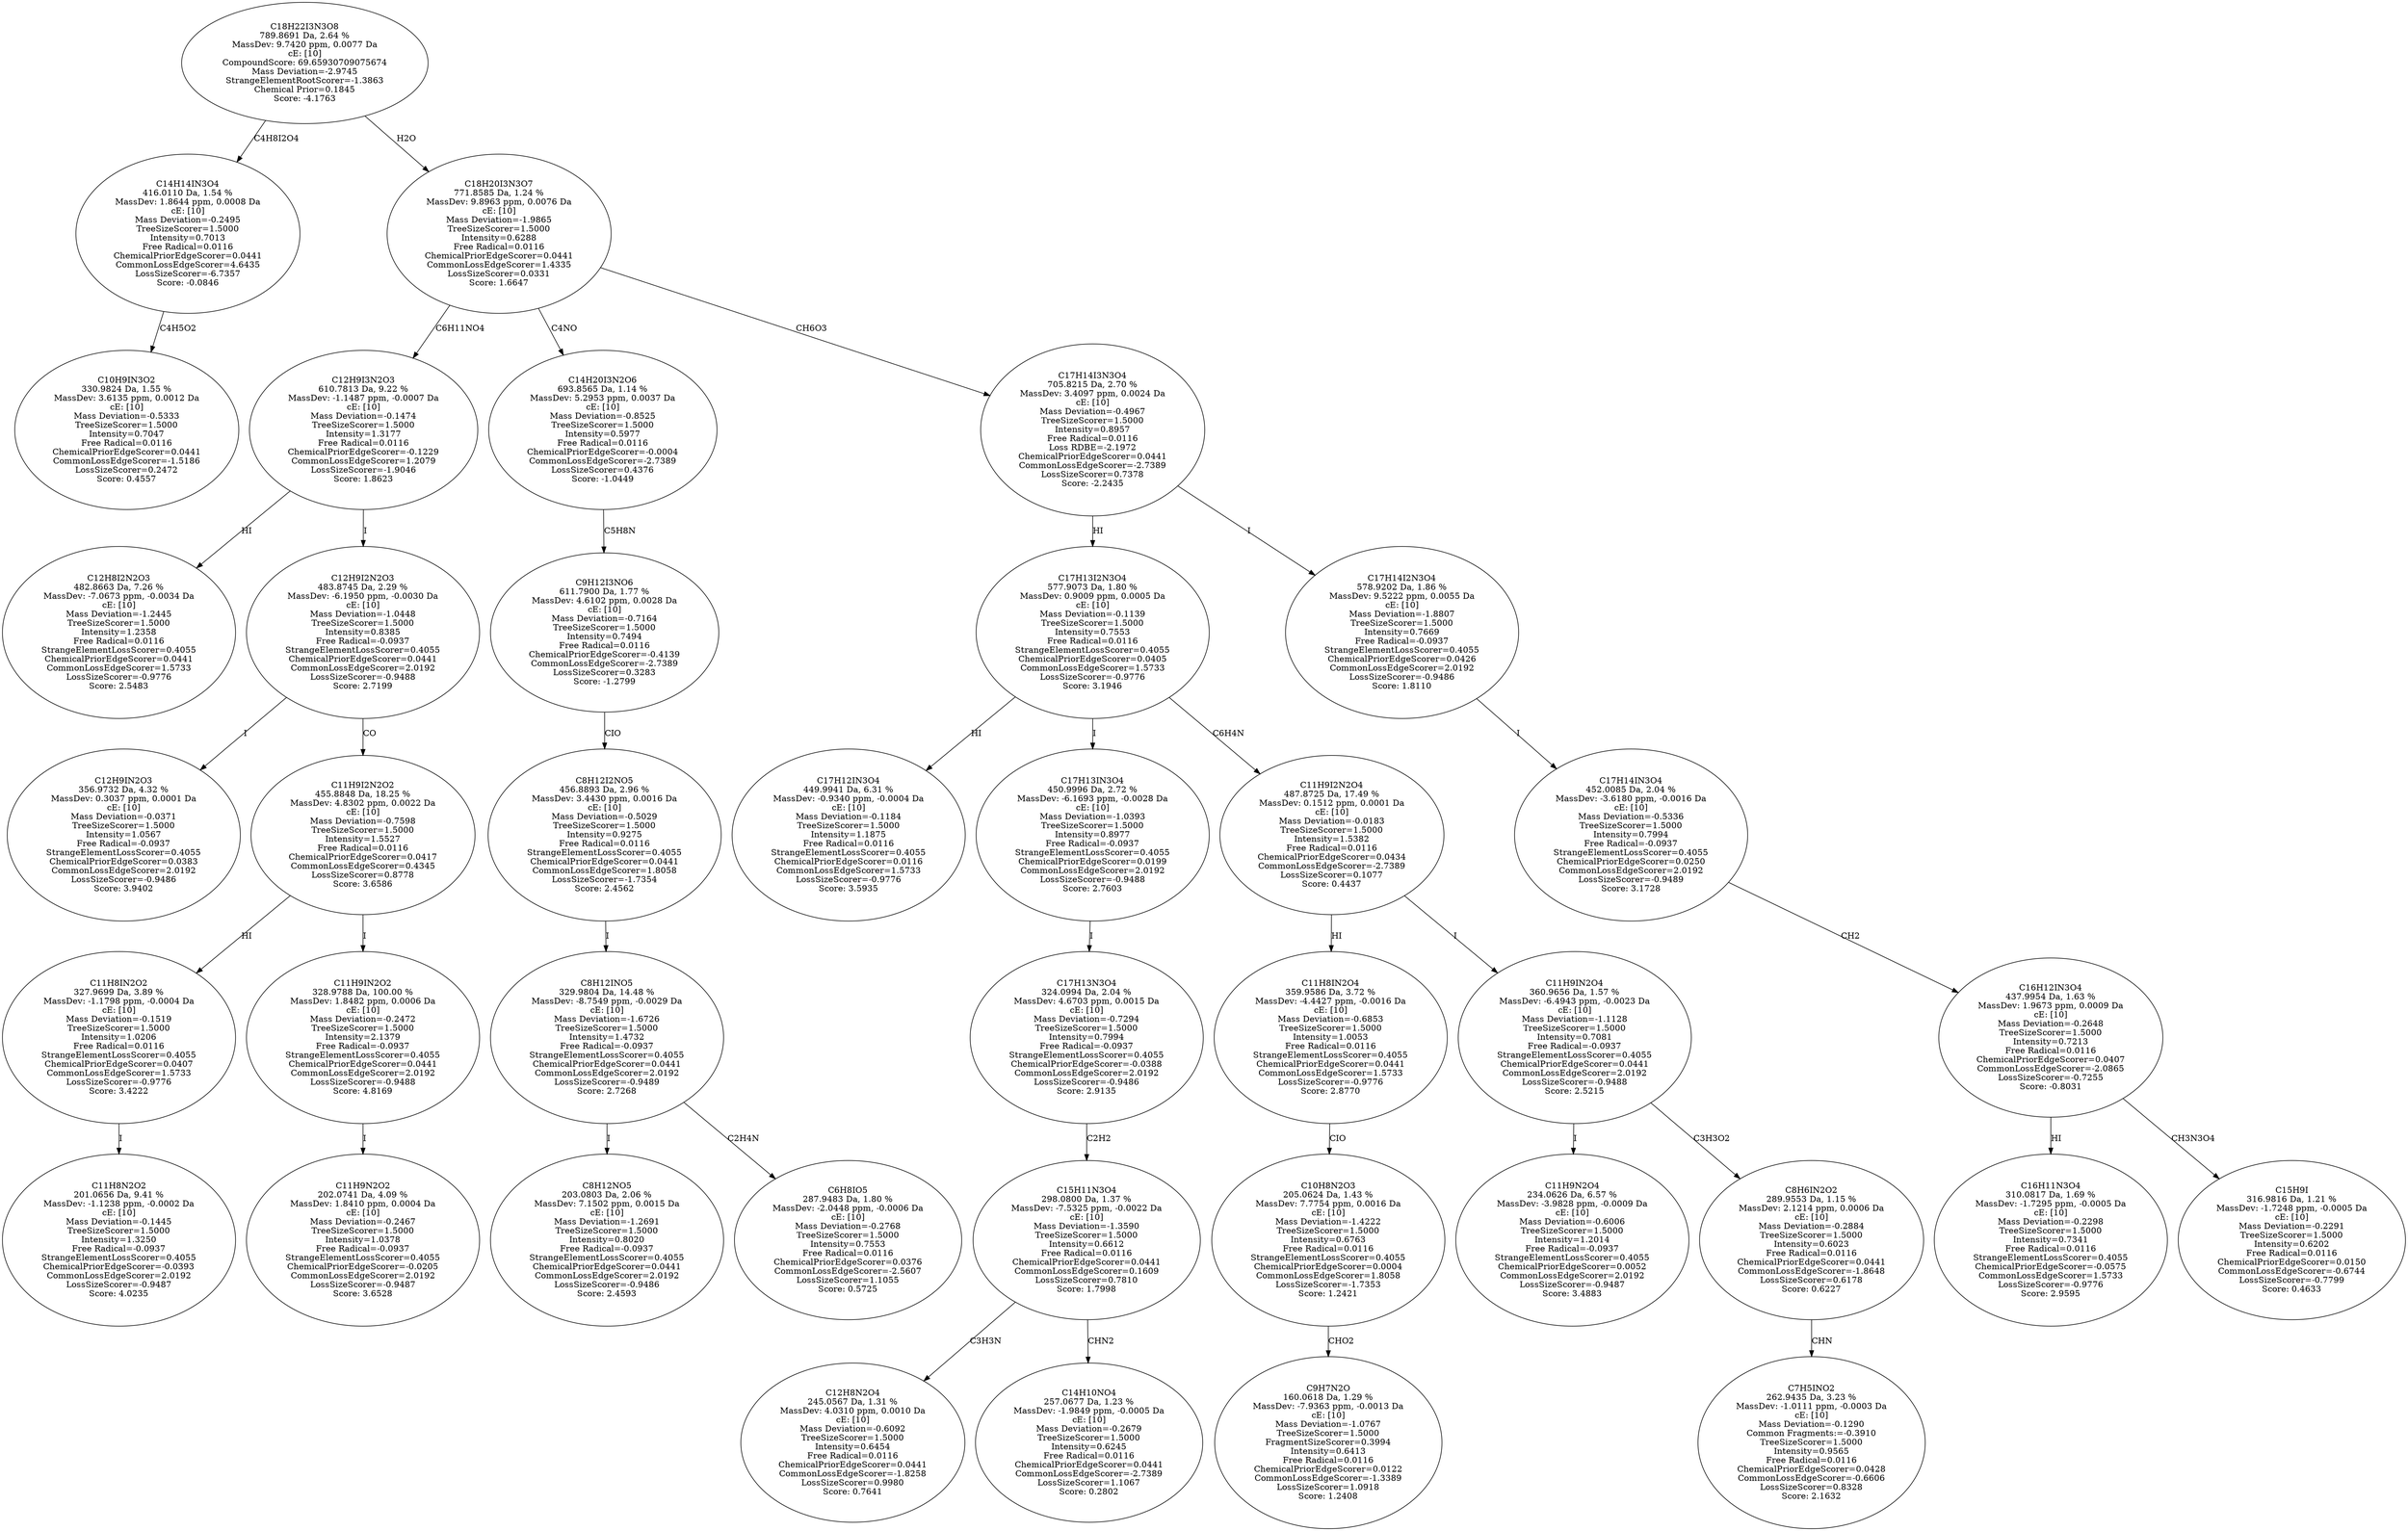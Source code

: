 strict digraph {
v1 [label="C10H9IN3O2\n330.9824 Da, 1.55 %\nMassDev: 3.6135 ppm, 0.0012 Da\ncE: [10]\nMass Deviation=-0.5333\nTreeSizeScorer=1.5000\nIntensity=0.7047\nFree Radical=0.0116\nChemicalPriorEdgeScorer=0.0441\nCommonLossEdgeScorer=-1.5186\nLossSizeScorer=0.2472\nScore: 0.4557"];
v2 [label="C14H14IN3O4\n416.0110 Da, 1.54 %\nMassDev: 1.8644 ppm, 0.0008 Da\ncE: [10]\nMass Deviation=-0.2495\nTreeSizeScorer=1.5000\nIntensity=0.7013\nFree Radical=0.0116\nChemicalPriorEdgeScorer=0.0441\nCommonLossEdgeScorer=4.6435\nLossSizeScorer=-6.7357\nScore: -0.0846"];
v3 [label="C12H8I2N2O3\n482.8663 Da, 7.26 %\nMassDev: -7.0673 ppm, -0.0034 Da\ncE: [10]\nMass Deviation=-1.2445\nTreeSizeScorer=1.5000\nIntensity=1.2358\nFree Radical=0.0116\nStrangeElementLossScorer=0.4055\nChemicalPriorEdgeScorer=0.0441\nCommonLossEdgeScorer=1.5733\nLossSizeScorer=-0.9776\nScore: 2.5483"];
v4 [label="C12H9IN2O3\n356.9732 Da, 4.32 %\nMassDev: 0.3037 ppm, 0.0001 Da\ncE: [10]\nMass Deviation=-0.0371\nTreeSizeScorer=1.5000\nIntensity=1.0567\nFree Radical=-0.0937\nStrangeElementLossScorer=0.4055\nChemicalPriorEdgeScorer=0.0383\nCommonLossEdgeScorer=2.0192\nLossSizeScorer=-0.9486\nScore: 3.9402"];
v5 [label="C11H8N2O2\n201.0656 Da, 9.41 %\nMassDev: -1.1238 ppm, -0.0002 Da\ncE: [10]\nMass Deviation=-0.1445\nTreeSizeScorer=1.5000\nIntensity=1.3250\nFree Radical=-0.0937\nStrangeElementLossScorer=0.4055\nChemicalPriorEdgeScorer=-0.0393\nCommonLossEdgeScorer=2.0192\nLossSizeScorer=-0.9487\nScore: 4.0235"];
v6 [label="C11H8IN2O2\n327.9699 Da, 3.89 %\nMassDev: -1.1798 ppm, -0.0004 Da\ncE: [10]\nMass Deviation=-0.1519\nTreeSizeScorer=1.5000\nIntensity=1.0206\nFree Radical=0.0116\nStrangeElementLossScorer=0.4055\nChemicalPriorEdgeScorer=0.0407\nCommonLossEdgeScorer=1.5733\nLossSizeScorer=-0.9776\nScore: 3.4222"];
v7 [label="C11H9N2O2\n202.0741 Da, 4.09 %\nMassDev: 1.8410 ppm, 0.0004 Da\ncE: [10]\nMass Deviation=-0.2467\nTreeSizeScorer=1.5000\nIntensity=1.0378\nFree Radical=-0.0937\nStrangeElementLossScorer=0.4055\nChemicalPriorEdgeScorer=-0.0205\nCommonLossEdgeScorer=2.0192\nLossSizeScorer=-0.9487\nScore: 3.6528"];
v8 [label="C11H9IN2O2\n328.9788 Da, 100.00 %\nMassDev: 1.8482 ppm, 0.0006 Da\ncE: [10]\nMass Deviation=-0.2472\nTreeSizeScorer=1.5000\nIntensity=2.1379\nFree Radical=-0.0937\nStrangeElementLossScorer=0.4055\nChemicalPriorEdgeScorer=0.0441\nCommonLossEdgeScorer=2.0192\nLossSizeScorer=-0.9488\nScore: 4.8169"];
v9 [label="C11H9I2N2O2\n455.8848 Da, 18.25 %\nMassDev: 4.8302 ppm, 0.0022 Da\ncE: [10]\nMass Deviation=-0.7598\nTreeSizeScorer=1.5000\nIntensity=1.5527\nFree Radical=0.0116\nChemicalPriorEdgeScorer=0.0417\nCommonLossEdgeScorer=0.4345\nLossSizeScorer=0.8778\nScore: 3.6586"];
v10 [label="C12H9I2N2O3\n483.8745 Da, 2.29 %\nMassDev: -6.1950 ppm, -0.0030 Da\ncE: [10]\nMass Deviation=-1.0448\nTreeSizeScorer=1.5000\nIntensity=0.8385\nFree Radical=-0.0937\nStrangeElementLossScorer=0.4055\nChemicalPriorEdgeScorer=0.0441\nCommonLossEdgeScorer=2.0192\nLossSizeScorer=-0.9488\nScore: 2.7199"];
v11 [label="C12H9I3N2O3\n610.7813 Da, 9.22 %\nMassDev: -1.1487 ppm, -0.0007 Da\ncE: [10]\nMass Deviation=-0.1474\nTreeSizeScorer=1.5000\nIntensity=1.3177\nFree Radical=0.0116\nChemicalPriorEdgeScorer=-0.1229\nCommonLossEdgeScorer=1.2079\nLossSizeScorer=-1.9046\nScore: 1.8623"];
v12 [label="C8H12NO5\n203.0803 Da, 2.06 %\nMassDev: 7.1502 ppm, 0.0015 Da\ncE: [10]\nMass Deviation=-1.2691\nTreeSizeScorer=1.5000\nIntensity=0.8020\nFree Radical=-0.0937\nStrangeElementLossScorer=0.4055\nChemicalPriorEdgeScorer=0.0441\nCommonLossEdgeScorer=2.0192\nLossSizeScorer=-0.9486\nScore: 2.4593"];
v13 [label="C6H8IO5\n287.9483 Da, 1.80 %\nMassDev: -2.0448 ppm, -0.0006 Da\ncE: [10]\nMass Deviation=-0.2768\nTreeSizeScorer=1.5000\nIntensity=0.7553\nFree Radical=0.0116\nChemicalPriorEdgeScorer=0.0376\nCommonLossEdgeScorer=-2.5607\nLossSizeScorer=1.1055\nScore: 0.5725"];
v14 [label="C8H12INO5\n329.9804 Da, 14.48 %\nMassDev: -8.7549 ppm, -0.0029 Da\ncE: [10]\nMass Deviation=-1.6726\nTreeSizeScorer=1.5000\nIntensity=1.4732\nFree Radical=-0.0937\nStrangeElementLossScorer=0.4055\nChemicalPriorEdgeScorer=0.0441\nCommonLossEdgeScorer=2.0192\nLossSizeScorer=-0.9489\nScore: 2.7268"];
v15 [label="C8H12I2NO5\n456.8893 Da, 2.96 %\nMassDev: 3.4430 ppm, 0.0016 Da\ncE: [10]\nMass Deviation=-0.5029\nTreeSizeScorer=1.5000\nIntensity=0.9275\nFree Radical=0.0116\nStrangeElementLossScorer=0.4055\nChemicalPriorEdgeScorer=0.0441\nCommonLossEdgeScorer=1.8058\nLossSizeScorer=-1.7354\nScore: 2.4562"];
v16 [label="C9H12I3NO6\n611.7900 Da, 1.77 %\nMassDev: 4.6102 ppm, 0.0028 Da\ncE: [10]\nMass Deviation=-0.7164\nTreeSizeScorer=1.5000\nIntensity=0.7494\nFree Radical=0.0116\nChemicalPriorEdgeScorer=-0.4139\nCommonLossEdgeScorer=-2.7389\nLossSizeScorer=0.3283\nScore: -1.2799"];
v17 [label="C14H20I3N2O6\n693.8565 Da, 1.14 %\nMassDev: 5.2953 ppm, 0.0037 Da\ncE: [10]\nMass Deviation=-0.8525\nTreeSizeScorer=1.5000\nIntensity=0.5977\nFree Radical=0.0116\nChemicalPriorEdgeScorer=-0.0004\nCommonLossEdgeScorer=-2.7389\nLossSizeScorer=0.4376\nScore: -1.0449"];
v18 [label="C17H12IN3O4\n449.9941 Da, 6.31 %\nMassDev: -0.9340 ppm, -0.0004 Da\ncE: [10]\nMass Deviation=-0.1184\nTreeSizeScorer=1.5000\nIntensity=1.1875\nFree Radical=0.0116\nStrangeElementLossScorer=0.4055\nChemicalPriorEdgeScorer=0.0116\nCommonLossEdgeScorer=1.5733\nLossSizeScorer=-0.9776\nScore: 3.5935"];
v19 [label="C12H8N2O4\n245.0567 Da, 1.31 %\nMassDev: 4.0310 ppm, 0.0010 Da\ncE: [10]\nMass Deviation=-0.6092\nTreeSizeScorer=1.5000\nIntensity=0.6454\nFree Radical=0.0116\nChemicalPriorEdgeScorer=0.0441\nCommonLossEdgeScorer=-1.8258\nLossSizeScorer=0.9980\nScore: 0.7641"];
v20 [label="C14H10NO4\n257.0677 Da, 1.23 %\nMassDev: -1.9849 ppm, -0.0005 Da\ncE: [10]\nMass Deviation=-0.2679\nTreeSizeScorer=1.5000\nIntensity=0.6245\nFree Radical=0.0116\nChemicalPriorEdgeScorer=0.0441\nCommonLossEdgeScorer=-2.7389\nLossSizeScorer=1.1067\nScore: 0.2802"];
v21 [label="C15H11N3O4\n298.0800 Da, 1.37 %\nMassDev: -7.5325 ppm, -0.0022 Da\ncE: [10]\nMass Deviation=-1.3590\nTreeSizeScorer=1.5000\nIntensity=0.6612\nFree Radical=0.0116\nChemicalPriorEdgeScorer=0.0441\nCommonLossEdgeScorer=0.1609\nLossSizeScorer=0.7810\nScore: 1.7998"];
v22 [label="C17H13N3O4\n324.0994 Da, 2.04 %\nMassDev: 4.6703 ppm, 0.0015 Da\ncE: [10]\nMass Deviation=-0.7294\nTreeSizeScorer=1.5000\nIntensity=0.7994\nFree Radical=-0.0937\nStrangeElementLossScorer=0.4055\nChemicalPriorEdgeScorer=-0.0388\nCommonLossEdgeScorer=2.0192\nLossSizeScorer=-0.9486\nScore: 2.9135"];
v23 [label="C17H13IN3O4\n450.9996 Da, 2.72 %\nMassDev: -6.1693 ppm, -0.0028 Da\ncE: [10]\nMass Deviation=-1.0393\nTreeSizeScorer=1.5000\nIntensity=0.8977\nFree Radical=-0.0937\nStrangeElementLossScorer=0.4055\nChemicalPriorEdgeScorer=0.0199\nCommonLossEdgeScorer=2.0192\nLossSizeScorer=-0.9488\nScore: 2.7603"];
v24 [label="C9H7N2O\n160.0618 Da, 1.29 %\nMassDev: -7.9363 ppm, -0.0013 Da\ncE: [10]\nMass Deviation=-1.0767\nTreeSizeScorer=1.5000\nFragmentSizeScorer=0.3994\nIntensity=0.6413\nFree Radical=0.0116\nChemicalPriorEdgeScorer=0.0122\nCommonLossEdgeScorer=-1.3389\nLossSizeScorer=1.0918\nScore: 1.2408"];
v25 [label="C10H8N2O3\n205.0624 Da, 1.43 %\nMassDev: 7.7754 ppm, 0.0016 Da\ncE: [10]\nMass Deviation=-1.4222\nTreeSizeScorer=1.5000\nIntensity=0.6763\nFree Radical=0.0116\nStrangeElementLossScorer=0.4055\nChemicalPriorEdgeScorer=0.0004\nCommonLossEdgeScorer=1.8058\nLossSizeScorer=-1.7353\nScore: 1.2421"];
v26 [label="C11H8IN2O4\n359.9586 Da, 3.72 %\nMassDev: -4.4427 ppm, -0.0016 Da\ncE: [10]\nMass Deviation=-0.6853\nTreeSizeScorer=1.5000\nIntensity=1.0053\nFree Radical=0.0116\nStrangeElementLossScorer=0.4055\nChemicalPriorEdgeScorer=0.0441\nCommonLossEdgeScorer=1.5733\nLossSizeScorer=-0.9776\nScore: 2.8770"];
v27 [label="C11H9N2O4\n234.0626 Da, 6.57 %\nMassDev: -3.9828 ppm, -0.0009 Da\ncE: [10]\nMass Deviation=-0.6006\nTreeSizeScorer=1.5000\nIntensity=1.2014\nFree Radical=-0.0937\nStrangeElementLossScorer=0.4055\nChemicalPriorEdgeScorer=0.0052\nCommonLossEdgeScorer=2.0192\nLossSizeScorer=-0.9487\nScore: 3.4883"];
v28 [label="C7H5INO2\n262.9435 Da, 3.23 %\nMassDev: -1.0111 ppm, -0.0003 Da\ncE: [10]\nMass Deviation=-0.1290\nCommon Fragments:=-0.3910\nTreeSizeScorer=1.5000\nIntensity=0.9565\nFree Radical=0.0116\nChemicalPriorEdgeScorer=0.0428\nCommonLossEdgeScorer=-0.6606\nLossSizeScorer=0.8328\nScore: 2.1632"];
v29 [label="C8H6IN2O2\n289.9553 Da, 1.15 %\nMassDev: 2.1214 ppm, 0.0006 Da\ncE: [10]\nMass Deviation=-0.2884\nTreeSizeScorer=1.5000\nIntensity=0.6023\nFree Radical=0.0116\nChemicalPriorEdgeScorer=0.0441\nCommonLossEdgeScorer=-1.8648\nLossSizeScorer=0.6178\nScore: 0.6227"];
v30 [label="C11H9IN2O4\n360.9656 Da, 1.57 %\nMassDev: -6.4943 ppm, -0.0023 Da\ncE: [10]\nMass Deviation=-1.1128\nTreeSizeScorer=1.5000\nIntensity=0.7081\nFree Radical=-0.0937\nStrangeElementLossScorer=0.4055\nChemicalPriorEdgeScorer=0.0441\nCommonLossEdgeScorer=2.0192\nLossSizeScorer=-0.9488\nScore: 2.5215"];
v31 [label="C11H9I2N2O4\n487.8725 Da, 17.49 %\nMassDev: 0.1512 ppm, 0.0001 Da\ncE: [10]\nMass Deviation=-0.0183\nTreeSizeScorer=1.5000\nIntensity=1.5382\nFree Radical=0.0116\nChemicalPriorEdgeScorer=0.0434\nCommonLossEdgeScorer=-2.7389\nLossSizeScorer=0.1077\nScore: 0.4437"];
v32 [label="C17H13I2N3O4\n577.9073 Da, 1.80 %\nMassDev: 0.9009 ppm, 0.0005 Da\ncE: [10]\nMass Deviation=-0.1139\nTreeSizeScorer=1.5000\nIntensity=0.7553\nFree Radical=0.0116\nStrangeElementLossScorer=0.4055\nChemicalPriorEdgeScorer=0.0405\nCommonLossEdgeScorer=1.5733\nLossSizeScorer=-0.9776\nScore: 3.1946"];
v33 [label="C16H11N3O4\n310.0817 Da, 1.69 %\nMassDev: -1.7295 ppm, -0.0005 Da\ncE: [10]\nMass Deviation=-0.2298\nTreeSizeScorer=1.5000\nIntensity=0.7341\nFree Radical=0.0116\nStrangeElementLossScorer=0.4055\nChemicalPriorEdgeScorer=-0.0575\nCommonLossEdgeScorer=1.5733\nLossSizeScorer=-0.9776\nScore: 2.9595"];
v34 [label="C15H9I\n316.9816 Da, 1.21 %\nMassDev: -1.7248 ppm, -0.0005 Da\ncE: [10]\nMass Deviation=-0.2291\nTreeSizeScorer=1.5000\nIntensity=0.6202\nFree Radical=0.0116\nChemicalPriorEdgeScorer=0.0150\nCommonLossEdgeScorer=-0.6744\nLossSizeScorer=-0.7799\nScore: 0.4633"];
v35 [label="C16H12IN3O4\n437.9954 Da, 1.63 %\nMassDev: 1.9673 ppm, 0.0009 Da\ncE: [10]\nMass Deviation=-0.2648\nTreeSizeScorer=1.5000\nIntensity=0.7213\nFree Radical=0.0116\nChemicalPriorEdgeScorer=0.0407\nCommonLossEdgeScorer=-2.0865\nLossSizeScorer=-0.7255\nScore: -0.8031"];
v36 [label="C17H14IN3O4\n452.0085 Da, 2.04 %\nMassDev: -3.6180 ppm, -0.0016 Da\ncE: [10]\nMass Deviation=-0.5336\nTreeSizeScorer=1.5000\nIntensity=0.7994\nFree Radical=-0.0937\nStrangeElementLossScorer=0.4055\nChemicalPriorEdgeScorer=0.0250\nCommonLossEdgeScorer=2.0192\nLossSizeScorer=-0.9489\nScore: 3.1728"];
v37 [label="C17H14I2N3O4\n578.9202 Da, 1.86 %\nMassDev: 9.5222 ppm, 0.0055 Da\ncE: [10]\nMass Deviation=-1.8807\nTreeSizeScorer=1.5000\nIntensity=0.7669\nFree Radical=-0.0937\nStrangeElementLossScorer=0.4055\nChemicalPriorEdgeScorer=0.0426\nCommonLossEdgeScorer=2.0192\nLossSizeScorer=-0.9486\nScore: 1.8110"];
v38 [label="C17H14I3N3O4\n705.8215 Da, 2.70 %\nMassDev: 3.4097 ppm, 0.0024 Da\ncE: [10]\nMass Deviation=-0.4967\nTreeSizeScorer=1.5000\nIntensity=0.8957\nFree Radical=0.0116\nLoss RDBE=-2.1972\nChemicalPriorEdgeScorer=0.0441\nCommonLossEdgeScorer=-2.7389\nLossSizeScorer=0.7378\nScore: -2.2435"];
v39 [label="C18H20I3N3O7\n771.8585 Da, 1.24 %\nMassDev: 9.8963 ppm, 0.0076 Da\ncE: [10]\nMass Deviation=-1.9865\nTreeSizeScorer=1.5000\nIntensity=0.6288\nFree Radical=0.0116\nChemicalPriorEdgeScorer=0.0441\nCommonLossEdgeScorer=1.4335\nLossSizeScorer=0.0331\nScore: 1.6647"];
v40 [label="C18H22I3N3O8\n789.8691 Da, 2.64 %\nMassDev: 9.7420 ppm, 0.0077 Da\ncE: [10]\nCompoundScore: 69.65930709075674\nMass Deviation=-2.9745\nStrangeElementRootScorer=-1.3863\nChemical Prior=0.1845\nScore: -4.1763"];
v2 -> v1 [label="C4H5O2"];
v40 -> v2 [label="C4H8I2O4"];
v11 -> v3 [label="HI"];
v10 -> v4 [label="I"];
v6 -> v5 [label="I"];
v9 -> v6 [label="HI"];
v8 -> v7 [label="I"];
v9 -> v8 [label="I"];
v10 -> v9 [label="CO"];
v11 -> v10 [label="I"];
v39 -> v11 [label="C6H11NO4"];
v14 -> v12 [label="I"];
v14 -> v13 [label="C2H4N"];
v15 -> v14 [label="I"];
v16 -> v15 [label="CIO"];
v17 -> v16 [label="C5H8N"];
v39 -> v17 [label="C4NO"];
v32 -> v18 [label="HI"];
v21 -> v19 [label="C3H3N"];
v21 -> v20 [label="CHN2"];
v22 -> v21 [label="C2H2"];
v23 -> v22 [label="I"];
v32 -> v23 [label="I"];
v25 -> v24 [label="CHO2"];
v26 -> v25 [label="CIO"];
v31 -> v26 [label="HI"];
v30 -> v27 [label="I"];
v29 -> v28 [label="CHN"];
v30 -> v29 [label="C3H3O2"];
v31 -> v30 [label="I"];
v32 -> v31 [label="C6H4N"];
v38 -> v32 [label="HI"];
v35 -> v33 [label="HI"];
v35 -> v34 [label="CH3N3O4"];
v36 -> v35 [label="CH2"];
v37 -> v36 [label="I"];
v38 -> v37 [label="I"];
v39 -> v38 [label="CH6O3"];
v40 -> v39 [label="H2O"];
}